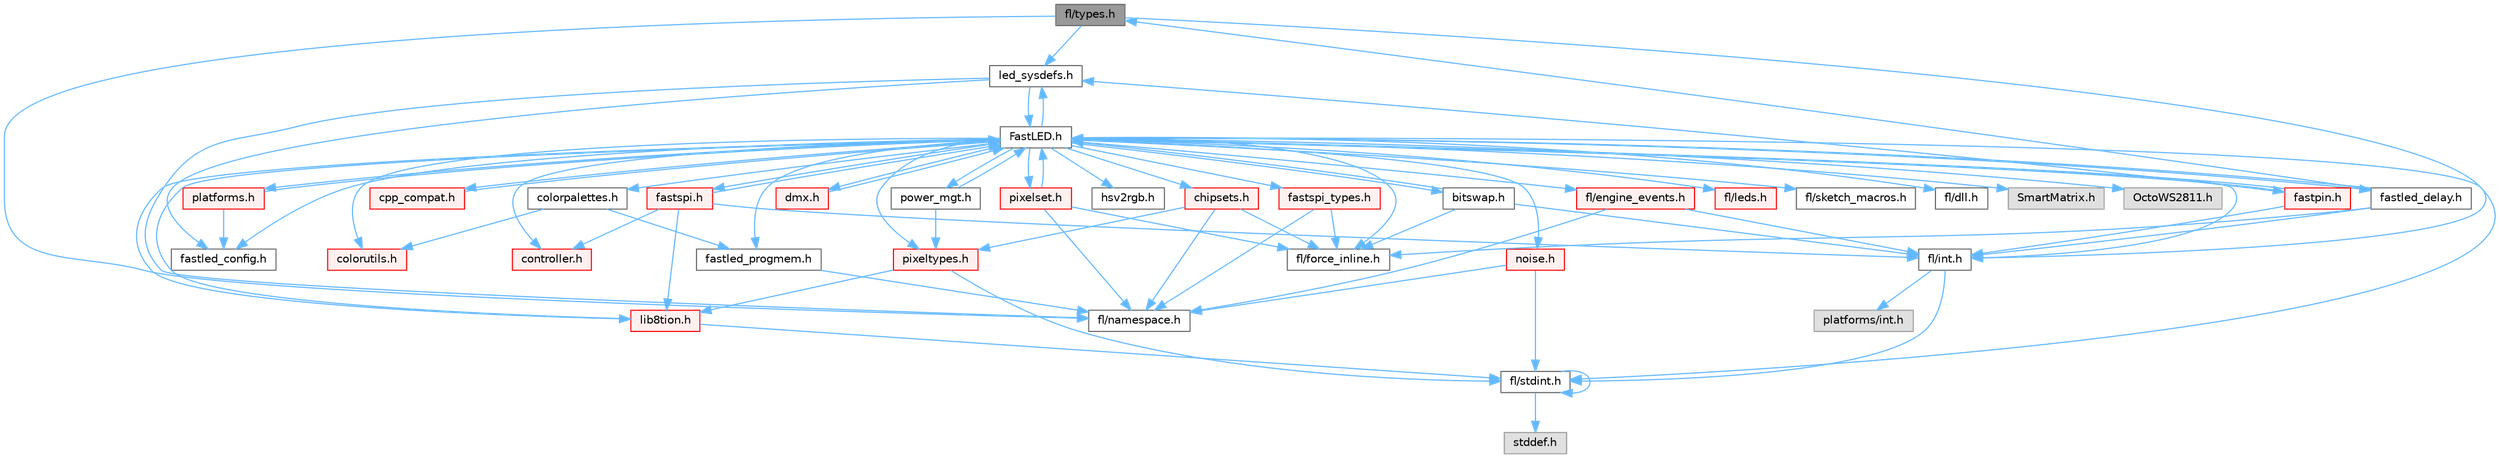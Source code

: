 digraph "fl/types.h"
{
 // INTERACTIVE_SVG=YES
 // LATEX_PDF_SIZE
  bgcolor="transparent";
  edge [fontname=Helvetica,fontsize=10,labelfontname=Helvetica,labelfontsize=10];
  node [fontname=Helvetica,fontsize=10,shape=box,height=0.2,width=0.4];
  Node1 [id="Node000001",label="fl/types.h",height=0.2,width=0.4,color="gray40", fillcolor="grey60", style="filled", fontcolor="black",tooltip=" "];
  Node1 -> Node2 [id="edge1_Node000001_Node000002",color="steelblue1",style="solid",tooltip=" "];
  Node2 [id="Node000002",label="fl/namespace.h",height=0.2,width=0.4,color="grey40", fillcolor="white", style="filled",URL="$df/d2a/namespace_8h.html",tooltip="Implements the FastLED namespace macros."];
  Node1 -> Node3 [id="edge2_Node000001_Node000003",color="steelblue1",style="solid",tooltip=" "];
  Node3 [id="Node000003",label="fl/int.h",height=0.2,width=0.4,color="grey40", fillcolor="white", style="filled",URL="$d3/d7e/int_8h.html",tooltip=" "];
  Node3 -> Node4 [id="edge3_Node000003_Node000004",color="steelblue1",style="solid",tooltip=" "];
  Node4 [id="Node000004",label="fl/stdint.h",height=0.2,width=0.4,color="grey40", fillcolor="white", style="filled",URL="$df/dd8/stdint_8h.html",tooltip=" "];
  Node4 -> Node5 [id="edge4_Node000004_Node000005",color="steelblue1",style="solid",tooltip=" "];
  Node5 [id="Node000005",label="stddef.h",height=0.2,width=0.4,color="grey60", fillcolor="#E0E0E0", style="filled",tooltip=" "];
  Node4 -> Node4 [id="edge5_Node000004_Node000004",color="steelblue1",style="solid",tooltip=" "];
  Node3 -> Node6 [id="edge6_Node000003_Node000006",color="steelblue1",style="solid",tooltip=" "];
  Node6 [id="Node000006",label="platforms/int.h",height=0.2,width=0.4,color="grey60", fillcolor="#E0E0E0", style="filled",tooltip=" "];
  Node1 -> Node7 [id="edge7_Node000001_Node000007",color="steelblue1",style="solid",tooltip=" "];
  Node7 [id="Node000007",label="led_sysdefs.h",height=0.2,width=0.4,color="grey40", fillcolor="white", style="filled",URL="$d9/d3e/led__sysdefs_8h.html",tooltip="Determines which platform system definitions to include."];
  Node7 -> Node8 [id="edge8_Node000007_Node000008",color="steelblue1",style="solid",tooltip=" "];
  Node8 [id="Node000008",label="FastLED.h",height=0.2,width=0.4,color="grey40", fillcolor="white", style="filled",URL="$db/d97/_fast_l_e_d_8h.html",tooltip="central include file for FastLED, defines the CFastLED class/object"];
  Node8 -> Node4 [id="edge9_Node000008_Node000004",color="steelblue1",style="solid",tooltip=" "];
  Node8 -> Node9 [id="edge10_Node000008_Node000009",color="steelblue1",style="solid",tooltip=" "];
  Node9 [id="Node000009",label="fl/dll.h",height=0.2,width=0.4,color="grey40", fillcolor="white", style="filled",URL="$d3/d4b/dll_8h.html",tooltip="FastLED dynamic library interface - lightweight header for external callers."];
  Node8 -> Node10 [id="edge11_Node000008_Node000010",color="steelblue1",style="solid",tooltip=" "];
  Node10 [id="Node000010",label="SmartMatrix.h",height=0.2,width=0.4,color="grey60", fillcolor="#E0E0E0", style="filled",tooltip=" "];
  Node8 -> Node11 [id="edge12_Node000008_Node000011",color="steelblue1",style="solid",tooltip=" "];
  Node11 [id="Node000011",label="OctoWS2811.h",height=0.2,width=0.4,color="grey60", fillcolor="#E0E0E0", style="filled",tooltip=" "];
  Node8 -> Node12 [id="edge13_Node000008_Node000012",color="steelblue1",style="solid",tooltip=" "];
  Node12 [id="Node000012",label="fl/force_inline.h",height=0.2,width=0.4,color="grey40", fillcolor="white", style="filled",URL="$d4/d64/force__inline_8h.html",tooltip=" "];
  Node8 -> Node13 [id="edge14_Node000008_Node000013",color="steelblue1",style="solid",tooltip=" "];
  Node13 [id="Node000013",label="cpp_compat.h",height=0.2,width=0.4,color="red", fillcolor="#FFF0F0", style="filled",URL="$d9/d13/cpp__compat_8h.html",tooltip="Compatibility functions based on C++ version."];
  Node13 -> Node8 [id="edge15_Node000013_Node000008",color="steelblue1",style="solid",tooltip=" "];
  Node8 -> Node15 [id="edge16_Node000008_Node000015",color="steelblue1",style="solid",tooltip=" "];
  Node15 [id="Node000015",label="fastled_config.h",height=0.2,width=0.4,color="grey40", fillcolor="white", style="filled",URL="$d5/d11/fastled__config_8h.html",tooltip="Contains definitions that can be used to configure FastLED at compile time."];
  Node8 -> Node7 [id="edge17_Node000008_Node000007",color="steelblue1",style="solid",tooltip=" "];
  Node8 -> Node16 [id="edge18_Node000008_Node000016",color="steelblue1",style="solid",tooltip=" "];
  Node16 [id="Node000016",label="fastled_delay.h",height=0.2,width=0.4,color="grey40", fillcolor="white", style="filled",URL="$d0/da8/fastled__delay_8h.html",tooltip="Utility functions and classes for managing delay cycles."];
  Node16 -> Node8 [id="edge19_Node000016_Node000008",color="steelblue1",style="solid",tooltip=" "];
  Node16 -> Node1 [id="edge20_Node000016_Node000001",color="steelblue1",style="solid",tooltip=" "];
  Node16 -> Node12 [id="edge21_Node000016_Node000012",color="steelblue1",style="solid",tooltip=" "];
  Node16 -> Node3 [id="edge22_Node000016_Node000003",color="steelblue1",style="solid",tooltip=" "];
  Node8 -> Node17 [id="edge23_Node000008_Node000017",color="steelblue1",style="solid",tooltip=" "];
  Node17 [id="Node000017",label="bitswap.h",height=0.2,width=0.4,color="grey40", fillcolor="white", style="filled",URL="$de/ded/bitswap_8h.html",tooltip="Functions for doing a rotation of bits/bytes used by parallel output."];
  Node17 -> Node8 [id="edge24_Node000017_Node000008",color="steelblue1",style="solid",tooltip=" "];
  Node17 -> Node12 [id="edge25_Node000017_Node000012",color="steelblue1",style="solid",tooltip=" "];
  Node17 -> Node3 [id="edge26_Node000017_Node000003",color="steelblue1",style="solid",tooltip=" "];
  Node8 -> Node18 [id="edge27_Node000008_Node000018",color="steelblue1",style="solid",tooltip=" "];
  Node18 [id="Node000018",label="controller.h",height=0.2,width=0.4,color="red", fillcolor="#FFF0F0", style="filled",URL="$d2/dd9/controller_8h.html",tooltip="deprecated: base definitions used by led controllers for writing out led data"];
  Node8 -> Node116 [id="edge28_Node000008_Node000116",color="steelblue1",style="solid",tooltip=" "];
  Node116 [id="Node000116",label="fastpin.h",height=0.2,width=0.4,color="red", fillcolor="#FFF0F0", style="filled",URL="$db/d65/fastpin_8h.html",tooltip="Class base definitions for defining fast pin access."];
  Node116 -> Node8 [id="edge29_Node000116_Node000008",color="steelblue1",style="solid",tooltip=" "];
  Node116 -> Node7 [id="edge30_Node000116_Node000007",color="steelblue1",style="solid",tooltip=" "];
  Node116 -> Node3 [id="edge31_Node000116_Node000003",color="steelblue1",style="solid",tooltip=" "];
  Node8 -> Node117 [id="edge32_Node000008_Node000117",color="steelblue1",style="solid",tooltip=" "];
  Node117 [id="Node000117",label="fastspi_types.h",height=0.2,width=0.4,color="red", fillcolor="#FFF0F0", style="filled",URL="$d2/ddb/fastspi__types_8h.html",tooltip="Data types and constants used by SPI interfaces."];
  Node117 -> Node12 [id="edge33_Node000117_Node000012",color="steelblue1",style="solid",tooltip=" "];
  Node117 -> Node2 [id="edge34_Node000117_Node000002",color="steelblue1",style="solid",tooltip=" "];
  Node8 -> Node118 [id="edge35_Node000008_Node000118",color="steelblue1",style="solid",tooltip=" "];
  Node118 [id="Node000118",label="dmx.h",height=0.2,width=0.4,color="red", fillcolor="#FFF0F0", style="filled",URL="$d3/de1/dmx_8h.html",tooltip="Defines the DMX512-based LED controllers."];
  Node118 -> Node8 [id="edge36_Node000118_Node000008",color="steelblue1",style="solid",tooltip=" "];
  Node8 -> Node121 [id="edge37_Node000008_Node000121",color="steelblue1",style="solid",tooltip=" "];
  Node121 [id="Node000121",label="platforms.h",height=0.2,width=0.4,color="red", fillcolor="#FFF0F0", style="filled",URL="$da/dc9/platforms_8h.html",tooltip="Determines which platforms headers to include."];
  Node121 -> Node8 [id="edge38_Node000121_Node000008",color="steelblue1",style="solid",tooltip=" "];
  Node121 -> Node15 [id="edge39_Node000121_Node000015",color="steelblue1",style="solid",tooltip=" "];
  Node8 -> Node30 [id="edge40_Node000008_Node000030",color="steelblue1",style="solid",tooltip=" "];
  Node30 [id="Node000030",label="fastled_progmem.h",height=0.2,width=0.4,color="grey40", fillcolor="white", style="filled",URL="$df/dab/fastled__progmem_8h.html",tooltip="Wrapper definitions to allow seamless use of PROGMEM in environments that have it."];
  Node30 -> Node2 [id="edge41_Node000030_Node000002",color="steelblue1",style="solid",tooltip=" "];
  Node8 -> Node21 [id="edge42_Node000008_Node000021",color="steelblue1",style="solid",tooltip=" "];
  Node21 [id="Node000021",label="lib8tion.h",height=0.2,width=0.4,color="red", fillcolor="#FFF0F0", style="filled",URL="$df/da5/lib8tion_8h.html",tooltip="Fast, efficient 8-bit math functions specifically designed for high-performance LED programming."];
  Node21 -> Node8 [id="edge43_Node000021_Node000008",color="steelblue1",style="solid",tooltip=" "];
  Node21 -> Node4 [id="edge44_Node000021_Node000004",color="steelblue1",style="solid",tooltip=" "];
  Node8 -> Node20 [id="edge45_Node000008_Node000020",color="steelblue1",style="solid",tooltip=" "];
  Node20 [id="Node000020",label="pixeltypes.h",height=0.2,width=0.4,color="red", fillcolor="#FFF0F0", style="filled",URL="$d2/dba/pixeltypes_8h.html",tooltip="Includes defintions for RGB and HSV pixels."];
  Node20 -> Node4 [id="edge46_Node000020_Node000004",color="steelblue1",style="solid",tooltip=" "];
  Node20 -> Node21 [id="edge47_Node000020_Node000021",color="steelblue1",style="solid",tooltip=" "];
  Node8 -> Node77 [id="edge48_Node000008_Node000077",color="steelblue1",style="solid",tooltip=" "];
  Node77 [id="Node000077",label="hsv2rgb.h",height=0.2,width=0.4,color="grey40", fillcolor="white", style="filled",URL="$de/d9a/hsv2rgb_8h.html",tooltip="Functions to convert from the HSV colorspace to the RGB colorspace."];
  Node8 -> Node123 [id="edge49_Node000008_Node000123",color="steelblue1",style="solid",tooltip=" "];
  Node123 [id="Node000123",label="colorutils.h",height=0.2,width=0.4,color="red", fillcolor="#FFF0F0", style="filled",URL="$d1/dfb/colorutils_8h.html",tooltip=" "];
  Node8 -> Node128 [id="edge50_Node000008_Node000128",color="steelblue1",style="solid",tooltip=" "];
  Node128 [id="Node000128",label="pixelset.h",height=0.2,width=0.4,color="red", fillcolor="#FFF0F0", style="filled",URL="$d4/d46/pixelset_8h.html",tooltip="Declares classes for managing logical groups of LEDs."];
  Node128 -> Node12 [id="edge51_Node000128_Node000012",color="steelblue1",style="solid",tooltip=" "];
  Node128 -> Node2 [id="edge52_Node000128_Node000002",color="steelblue1",style="solid",tooltip=" "];
  Node128 -> Node8 [id="edge53_Node000128_Node000008",color="steelblue1",style="solid",tooltip=" "];
  Node8 -> Node129 [id="edge54_Node000008_Node000129",color="steelblue1",style="solid",tooltip=" "];
  Node129 [id="Node000129",label="colorpalettes.h",height=0.2,width=0.4,color="grey40", fillcolor="white", style="filled",URL="$dc/dcc/colorpalettes_8h.html",tooltip="Declarations for the predefined color palettes supplied by FastLED."];
  Node129 -> Node123 [id="edge55_Node000129_Node000123",color="steelblue1",style="solid",tooltip=" "];
  Node129 -> Node30 [id="edge56_Node000129_Node000030",color="steelblue1",style="solid",tooltip=" "];
  Node8 -> Node130 [id="edge57_Node000008_Node000130",color="steelblue1",style="solid",tooltip=" "];
  Node130 [id="Node000130",label="noise.h",height=0.2,width=0.4,color="red", fillcolor="#FFF0F0", style="filled",URL="$d1/d31/noise_8h.html",tooltip="Functions to generate and fill arrays with noise."];
  Node130 -> Node4 [id="edge58_Node000130_Node000004",color="steelblue1",style="solid",tooltip=" "];
  Node130 -> Node2 [id="edge59_Node000130_Node000002",color="steelblue1",style="solid",tooltip=" "];
  Node8 -> Node131 [id="edge60_Node000008_Node000131",color="steelblue1",style="solid",tooltip=" "];
  Node131 [id="Node000131",label="power_mgt.h",height=0.2,width=0.4,color="grey40", fillcolor="white", style="filled",URL="$dc/d5b/power__mgt_8h.html",tooltip="Functions to limit the power used by FastLED."];
  Node131 -> Node8 [id="edge61_Node000131_Node000008",color="steelblue1",style="solid",tooltip=" "];
  Node131 -> Node20 [id="edge62_Node000131_Node000020",color="steelblue1",style="solid",tooltip=" "];
  Node8 -> Node132 [id="edge63_Node000008_Node000132",color="steelblue1",style="solid",tooltip=" "];
  Node132 [id="Node000132",label="fastspi.h",height=0.2,width=0.4,color="red", fillcolor="#FFF0F0", style="filled",URL="$d6/ddc/fastspi_8h.html",tooltip="Serial peripheral interface (SPI) definitions per platform."];
  Node132 -> Node8 [id="edge64_Node000132_Node000008",color="steelblue1",style="solid",tooltip=" "];
  Node132 -> Node18 [id="edge65_Node000132_Node000018",color="steelblue1",style="solid",tooltip=" "];
  Node132 -> Node21 [id="edge66_Node000132_Node000021",color="steelblue1",style="solid",tooltip=" "];
  Node132 -> Node3 [id="edge67_Node000132_Node000003",color="steelblue1",style="solid",tooltip=" "];
  Node8 -> Node134 [id="edge68_Node000008_Node000134",color="steelblue1",style="solid",tooltip=" "];
  Node134 [id="Node000134",label="chipsets.h",height=0.2,width=0.4,color="red", fillcolor="#FFF0F0", style="filled",URL="$db/d66/chipsets_8h.html",tooltip="Contains the bulk of the definitions for the various LED chipsets supported."];
  Node134 -> Node20 [id="edge69_Node000134_Node000020",color="steelblue1",style="solid",tooltip=" "];
  Node134 -> Node12 [id="edge70_Node000134_Node000012",color="steelblue1",style="solid",tooltip=" "];
  Node134 -> Node2 [id="edge71_Node000134_Node000002",color="steelblue1",style="solid",tooltip=" "];
  Node8 -> Node92 [id="edge72_Node000008_Node000092",color="steelblue1",style="solid",tooltip=" "];
  Node92 [id="Node000092",label="fl/engine_events.h",height=0.2,width=0.4,color="red", fillcolor="#FFF0F0", style="filled",URL="$db/dc0/engine__events_8h.html",tooltip=" "];
  Node92 -> Node2 [id="edge73_Node000092_Node000002",color="steelblue1",style="solid",tooltip=" "];
  Node92 -> Node3 [id="edge74_Node000092_Node000003",color="steelblue1",style="solid",tooltip=" "];
  Node8 -> Node136 [id="edge75_Node000008_Node000136",color="steelblue1",style="solid",tooltip=" "];
  Node136 [id="Node000136",label="fl/leds.h",height=0.2,width=0.4,color="red", fillcolor="#FFF0F0", style="filled",URL="$da/d78/leds_8h.html",tooltip=" "];
  Node8 -> Node3 [id="edge76_Node000008_Node000003",color="steelblue1",style="solid",tooltip=" "];
  Node8 -> Node109 [id="edge77_Node000008_Node000109",color="steelblue1",style="solid",tooltip=" "];
  Node109 [id="Node000109",label="fl/sketch_macros.h",height=0.2,width=0.4,color="grey40", fillcolor="white", style="filled",URL="$d1/dbc/sketch__macros_8h.html",tooltip=" "];
  Node7 -> Node15 [id="edge78_Node000007_Node000015",color="steelblue1",style="solid",tooltip=" "];
  Node7 -> Node2 [id="edge79_Node000007_Node000002",color="steelblue1",style="solid",tooltip=" "];
}
